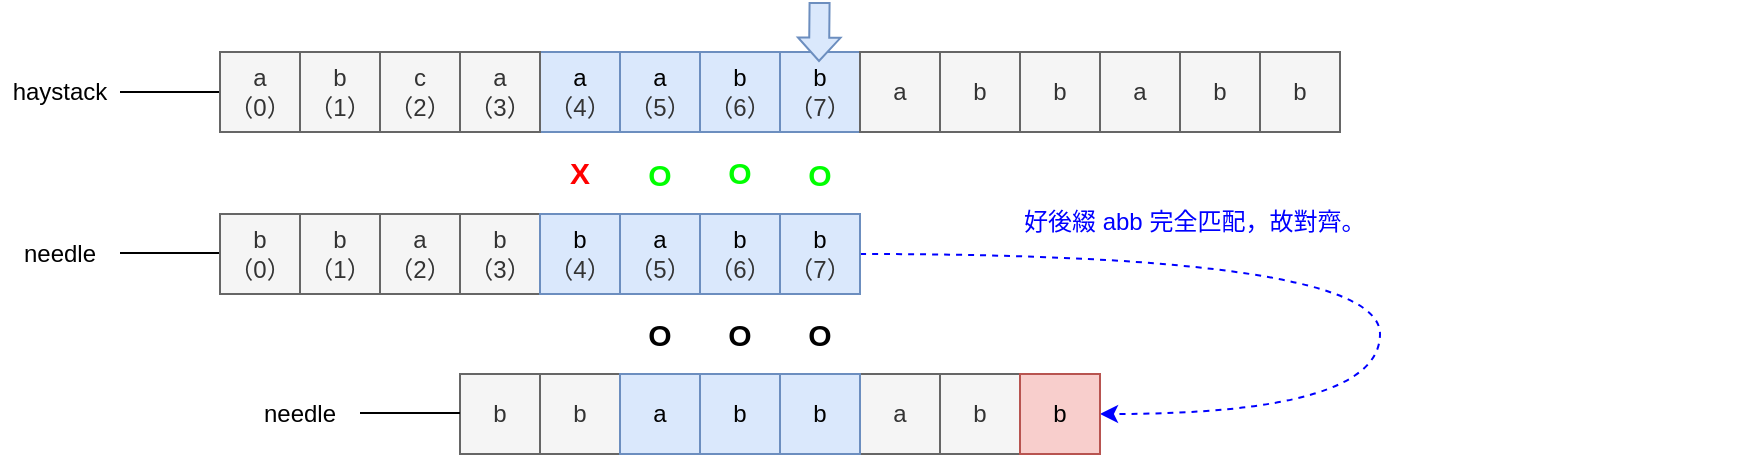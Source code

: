 <mxfile version="20.3.0" type="device" pages="4"><diagram id="TWOvDOO7eajAA5IfUKUp" name="第 1 页"><mxGraphModel dx="946" dy="587" grid="1" gridSize="10" guides="1" tooltips="1" connect="1" arrows="1" fold="1" page="1" pageScale="1" pageWidth="827" pageHeight="1169" math="0" shadow="0"><root><mxCell id="0"/><mxCell id="1" parent="0"/><mxCell id="-B1HLvVm-ArNMNT3VcKd-15" value="&lt;font&gt;&lt;b&gt;O&lt;/b&gt;&lt;/font&gt;" style="rounded=0;whiteSpace=wrap;html=1;fontSize=15;strokeColor=none;fontColor=#000000;" vertex="1" parent="1"><mxGeometry x="480" y="400" width="40" height="40" as="geometry"/></mxCell><mxCell id="-B1HLvVm-ArNMNT3VcKd-4" value="&lt;font&gt;&lt;b&gt;O&lt;/b&gt;&lt;/font&gt;" style="rounded=0;whiteSpace=wrap;html=1;fontSize=15;strokeColor=none;fontColor=#00FF00;" vertex="1" parent="1"><mxGeometry x="400" y="320" width="40" height="40" as="geometry"/></mxCell><mxCell id="xRO_IdT4o_nRNGOXfgks-4" value="&lt;font color=&quot;#ff0000&quot; style=&quot;font-size: 15px;&quot;&gt;&lt;b style=&quot;&quot;&gt;X&lt;/b&gt;&lt;/font&gt;" style="rounded=0;whiteSpace=wrap;html=1;fontSize=15;strokeColor=none;" parent="1" vertex="1"><mxGeometry x="360" y="319" width="40" height="40" as="geometry"/></mxCell><mxCell id="tzUYngjbLJ0moSlI360d-5" value="&lt;font&gt;&lt;b&gt;O&lt;/b&gt;&lt;/font&gt;" style="rounded=0;whiteSpace=wrap;html=1;fontSize=15;strokeColor=none;fontColor=#00FF00;" parent="1" vertex="1"><mxGeometry x="480" y="320" width="40" height="40" as="geometry"/></mxCell><mxCell id="7mYDuGNdOXEnwxLosluV-2" value="&lt;font&gt;&lt;b&gt;O&lt;/b&gt;&lt;/font&gt;" style="rounded=0;whiteSpace=wrap;html=1;fontSize=15;strokeColor=none;fontColor=#00FF00;" parent="1" vertex="1"><mxGeometry x="440" y="319" width="40" height="40" as="geometry"/></mxCell><mxCell id="H9iZSkoK0ZwCjskFEOO_-24" value="b&lt;br style=&quot;color: rgb(51, 51, 51);&quot;&gt;&lt;span style=&quot;color: rgb(51, 51, 51);&quot;&gt;（7）&lt;/span&gt;" style="rounded=0;whiteSpace=wrap;html=1;fillColor=#dae8fc;strokeColor=#6c8ebf;" parent="1" vertex="1"><mxGeometry x="480" y="279" width="40" height="40" as="geometry"/></mxCell><mxCell id="7mYDuGNdOXEnwxLosluV-10" value="&lt;font&gt;&lt;b&gt;O&lt;/b&gt;&lt;/font&gt;" style="rounded=0;whiteSpace=wrap;html=1;fontSize=15;strokeColor=none;fontColor=#000000;" parent="1" vertex="1"><mxGeometry x="440" y="400" width="40" height="40" as="geometry"/></mxCell><mxCell id="7mYDuGNdOXEnwxLosluV-11" value="&lt;font&gt;&lt;b&gt;O&lt;/b&gt;&lt;/font&gt;" style="rounded=0;whiteSpace=wrap;html=1;fontSize=15;strokeColor=none;fontColor=#000000;" parent="1" vertex="1"><mxGeometry x="400" y="400" width="40" height="40" as="geometry"/></mxCell><mxCell id="ruVIrff8bBPIqfEPgjw3-4" value="a&lt;br style=&quot;color: rgb(51, 51, 51);&quot;&gt;&lt;span style=&quot;color: rgb(51, 51, 51);&quot;&gt;（4）&lt;/span&gt;" style="rounded=0;whiteSpace=wrap;html=1;fillColor=#dae8fc;strokeColor=#6c8ebf;" parent="1" vertex="1"><mxGeometry x="360" y="279" width="40" height="40" as="geometry"/></mxCell><mxCell id="ruVIrff8bBPIqfEPgjw3-7" value="a&lt;br&gt;（3）" style="rounded=0;whiteSpace=wrap;html=1;fillColor=#f5f5f5;strokeColor=#666666;fontColor=#333333;" parent="1" vertex="1"><mxGeometry x="320" y="279" width="40" height="40" as="geometry"/></mxCell><mxCell id="ruVIrff8bBPIqfEPgjw3-9" style="edgeStyle=orthogonalEdgeStyle;rounded=0;orthogonalLoop=1;jettySize=auto;html=1;exitX=1;exitY=0.5;exitDx=0;exitDy=0;entryX=0;entryY=0.5;entryDx=0;entryDy=0;endArrow=none;endFill=0;" parent="1" source="ruVIrff8bBPIqfEPgjw3-10" edge="1"><mxGeometry relative="1" as="geometry"><mxPoint x="200" y="299" as="targetPoint"/></mxGeometry></mxCell><mxCell id="ruVIrff8bBPIqfEPgjw3-10" value="haystack" style="text;html=1;align=center;verticalAlign=middle;whiteSpace=wrap;rounded=0;" parent="1" vertex="1"><mxGeometry x="90" y="284" width="60" height="30" as="geometry"/></mxCell><mxCell id="H9iZSkoK0ZwCjskFEOO_-4" style="edgeStyle=orthogonalEdgeStyle;rounded=0;orthogonalLoop=1;jettySize=auto;html=1;exitX=1;exitY=0.5;exitDx=0;exitDy=0;entryX=0;entryY=0.5;entryDx=0;entryDy=0;endArrow=none;endFill=0;" parent="1" edge="1"><mxGeometry relative="1" as="geometry"><mxPoint x="200" y="379.5" as="targetPoint"/><mxPoint x="150" y="379.5" as="sourcePoint"/></mxGeometry></mxCell><mxCell id="H9iZSkoK0ZwCjskFEOO_-5" value="needle" style="text;html=1;strokeColor=none;fillColor=none;align=center;verticalAlign=middle;whiteSpace=wrap;rounded=0;" parent="1" vertex="1"><mxGeometry x="90" y="365" width="60" height="30" as="geometry"/></mxCell><mxCell id="H9iZSkoK0ZwCjskFEOO_-7" value="b" style="rounded=0;whiteSpace=wrap;html=1;fillColor=#f5f5f5;strokeColor=#666666;fontColor=#333333;" parent="1" vertex="1"><mxGeometry x="560" y="279" width="40" height="40" as="geometry"/></mxCell><mxCell id="H9iZSkoK0ZwCjskFEOO_-9" value="c&lt;br&gt;（2）" style="rounded=0;whiteSpace=wrap;html=1;fillColor=#f5f5f5;strokeColor=#666666;fontColor=#333333;" parent="1" vertex="1"><mxGeometry x="280" y="279" width="40" height="40" as="geometry"/></mxCell><mxCell id="H9iZSkoK0ZwCjskFEOO_-16" value="a&lt;br style=&quot;color: rgb(51, 51, 51);&quot;&gt;&lt;span style=&quot;color: rgb(51, 51, 51);&quot;&gt;（5）&lt;/span&gt;" style="rounded=0;whiteSpace=wrap;html=1;fillColor=#dae8fc;strokeColor=#6c8ebf;" parent="1" vertex="1"><mxGeometry x="400" y="279" width="40" height="40" as="geometry"/></mxCell><mxCell id="H9iZSkoK0ZwCjskFEOO_-17" value="b&lt;br style=&quot;color: rgb(51, 51, 51);&quot;&gt;&lt;span style=&quot;color: rgb(51, 51, 51);&quot;&gt;（6）&lt;/span&gt;" style="rounded=0;whiteSpace=wrap;html=1;fillColor=#dae8fc;strokeColor=#6c8ebf;" parent="1" vertex="1"><mxGeometry x="440" y="279" width="40" height="40" as="geometry"/></mxCell><mxCell id="H9iZSkoK0ZwCjskFEOO_-33" value="a" style="rounded=0;whiteSpace=wrap;html=1;fillColor=#f5f5f5;strokeColor=#666666;fontColor=#333333;" parent="1" vertex="1"><mxGeometry x="520" y="279" width="40" height="40" as="geometry"/></mxCell><mxCell id="gNxpxUOA5vaOE4mR4LmY-1" value="" style="endArrow=classic;html=1;rounded=0;edgeStyle=orthogonalEdgeStyle;curved=1;strokeColor=#0000FF;dashed=1;exitX=1;exitY=0.5;exitDx=0;exitDy=0;fontColor=#0000FF;entryX=1;entryY=0.5;entryDx=0;entryDy=0;" parent="1" target="-B1HLvVm-ArNMNT3VcKd-7" edge="1" source="YumOJFm5LbRON7v1PG6w-5"><mxGeometry width="50" height="50" relative="1" as="geometry"><mxPoint x="400" y="380" as="sourcePoint"/><mxPoint x="680" y="460" as="targetPoint"/><Array as="points"><mxPoint x="780" y="380"/><mxPoint x="780" y="460"/></Array></mxGeometry></mxCell><mxCell id="gNxpxUOA5vaOE4mR4LmY-2" value="&lt;font&gt;&lt;font color=&quot;#0000ff&quot;&gt;好後綴 abb 完全匹配，故對齊。&lt;/font&gt;&lt;br&gt;&lt;/font&gt;" style="text;html=1;strokeColor=none;fillColor=none;align=left;verticalAlign=middle;whiteSpace=wrap;rounded=0;fontColor=#666600;" parent="1" vertex="1"><mxGeometry x="600" y="350" width="360" height="27.5" as="geometry"/></mxCell><mxCell id="ruVIrff8bBPIqfEPgjw3-13" value="" style="shape=flexArrow;endArrow=classic;html=1;rounded=0;endWidth=10.263;endSize=3.561;fillColor=#dae8fc;strokeColor=#6c8ebf;" parent="1" edge="1"><mxGeometry width="50" height="50" relative="1" as="geometry"><mxPoint x="499.79" y="254" as="sourcePoint"/><mxPoint x="499.5" y="284" as="targetPoint"/></mxGeometry></mxCell><mxCell id="YumOJFm5LbRON7v1PG6w-1" value="a&lt;br style=&quot;color: rgb(51, 51, 51);&quot;&gt;&lt;span style=&quot;color: rgb(51, 51, 51);&quot;&gt;（5）&lt;/span&gt;" style="rounded=0;whiteSpace=wrap;html=1;fillColor=#dae8fc;strokeColor=#6c8ebf;" parent="1" vertex="1"><mxGeometry x="400" y="360" width="40" height="40" as="geometry"/></mxCell><mxCell id="YumOJFm5LbRON7v1PG6w-2" value="b&lt;br style=&quot;color: rgb(51, 51, 51);&quot;&gt;&lt;span style=&quot;color: rgb(51, 51, 51);&quot;&gt;（6）&lt;/span&gt;" style="rounded=0;whiteSpace=wrap;html=1;fillColor=#dae8fc;strokeColor=#6c8ebf;" parent="1" vertex="1"><mxGeometry x="440" y="360" width="40" height="40" as="geometry"/></mxCell><mxCell id="YumOJFm5LbRON7v1PG6w-5" value="b&lt;br style=&quot;color: rgb(51, 51, 51);&quot;&gt;&lt;span style=&quot;color: rgb(51, 51, 51);&quot;&gt;（7）&lt;/span&gt;" style="rounded=0;whiteSpace=wrap;html=1;fillColor=#dae8fc;strokeColor=#6c8ebf;" parent="1" vertex="1"><mxGeometry x="480" y="360" width="40" height="40" as="geometry"/></mxCell><mxCell id="GQ_IgdD5QHnG5AuLiRMI-6" value="b&lt;br&gt;（1）" style="rounded=0;whiteSpace=wrap;html=1;fillColor=#f5f5f5;strokeColor=#666666;fontColor=#333333;" parent="1" vertex="1"><mxGeometry x="240" y="360" width="40" height="40" as="geometry"/></mxCell><mxCell id="GQ_IgdD5QHnG5AuLiRMI-22" value="a&lt;br&gt;（2）" style="rounded=0;whiteSpace=wrap;html=1;fillColor=#f5f5f5;strokeColor=#666666;fontColor=#333333;" parent="1" vertex="1"><mxGeometry x="280" y="360" width="40" height="40" as="geometry"/></mxCell><mxCell id="GQ_IgdD5QHnG5AuLiRMI-37" value="a&lt;br&gt;（0）" style="rounded=0;whiteSpace=wrap;html=1;fillColor=#f5f5f5;strokeColor=#666666;fontColor=#333333;" parent="1" vertex="1"><mxGeometry x="200" y="279" width="40" height="40" as="geometry"/></mxCell><mxCell id="GQ_IgdD5QHnG5AuLiRMI-38" value="b&lt;br&gt;（1）" style="rounded=0;whiteSpace=wrap;html=1;fillColor=#f5f5f5;strokeColor=#666666;fontColor=#333333;" parent="1" vertex="1"><mxGeometry x="240" y="279" width="40" height="40" as="geometry"/></mxCell><mxCell id="-B1HLvVm-ArNMNT3VcKd-1" value="b&lt;br&gt;（0）" style="rounded=0;whiteSpace=wrap;html=1;fillColor=#f5f5f5;strokeColor=#666666;fontColor=#333333;" vertex="1" parent="1"><mxGeometry x="200" y="360" width="40" height="40" as="geometry"/></mxCell><mxCell id="-B1HLvVm-ArNMNT3VcKd-2" value="b&lt;br&gt;（3）" style="rounded=0;whiteSpace=wrap;html=1;fillColor=#f5f5f5;strokeColor=#666666;fontColor=#333333;" vertex="1" parent="1"><mxGeometry x="320" y="360" width="40" height="40" as="geometry"/></mxCell><mxCell id="-B1HLvVm-ArNMNT3VcKd-3" value="b&lt;br style=&quot;color: rgb(51, 51, 51);&quot;&gt;&lt;span style=&quot;color: rgb(51, 51, 51);&quot;&gt;（4）&lt;/span&gt;" style="rounded=0;whiteSpace=wrap;html=1;fillColor=#dae8fc;strokeColor=#6c8ebf;" vertex="1" parent="1"><mxGeometry x="360" y="360" width="40" height="40" as="geometry"/></mxCell><mxCell id="-B1HLvVm-ArNMNT3VcKd-5" value="a" style="rounded=0;whiteSpace=wrap;html=1;fillColor=#f5f5f5;strokeColor=#666666;fontColor=#333333;" vertex="1" parent="1"><mxGeometry x="520" y="440" width="40" height="40" as="geometry"/></mxCell><mxCell id="-B1HLvVm-ArNMNT3VcKd-6" value="b" style="rounded=0;whiteSpace=wrap;html=1;fillColor=#f5f5f5;strokeColor=#666666;fontColor=#333333;" vertex="1" parent="1"><mxGeometry x="560" y="440" width="40" height="40" as="geometry"/></mxCell><mxCell id="-B1HLvVm-ArNMNT3VcKd-7" value="b" style="rounded=0;whiteSpace=wrap;html=1;fillColor=#f8cecc;strokeColor=#b85450;" vertex="1" parent="1"><mxGeometry x="600" y="440" width="40" height="40" as="geometry"/></mxCell><mxCell id="-B1HLvVm-ArNMNT3VcKd-8" value="b" style="rounded=0;whiteSpace=wrap;html=1;fillColor=#f5f5f5;strokeColor=#666666;fontColor=#333333;" vertex="1" parent="1"><mxGeometry x="360" y="440" width="40" height="40" as="geometry"/></mxCell><mxCell id="-B1HLvVm-ArNMNT3VcKd-9" value="a" style="rounded=0;whiteSpace=wrap;html=1;fillColor=#dae8fc;strokeColor=#6c8ebf;" vertex="1" parent="1"><mxGeometry x="400" y="440" width="40" height="40" as="geometry"/></mxCell><mxCell id="-B1HLvVm-ArNMNT3VcKd-10" value="b" style="rounded=0;whiteSpace=wrap;html=1;fillColor=#f5f5f5;strokeColor=#666666;fontColor=#333333;" vertex="1" parent="1"><mxGeometry x="320" y="440" width="40" height="40" as="geometry"/></mxCell><mxCell id="-B1HLvVm-ArNMNT3VcKd-11" value="b" style="rounded=0;whiteSpace=wrap;html=1;fillColor=#dae8fc;strokeColor=#6c8ebf;" vertex="1" parent="1"><mxGeometry x="440" y="440" width="40" height="40" as="geometry"/></mxCell><mxCell id="-B1HLvVm-ArNMNT3VcKd-12" value="b" style="rounded=0;whiteSpace=wrap;html=1;fillColor=#dae8fc;strokeColor=#6c8ebf;" vertex="1" parent="1"><mxGeometry x="480" y="440" width="40" height="40" as="geometry"/></mxCell><mxCell id="-B1HLvVm-ArNMNT3VcKd-13" style="edgeStyle=orthogonalEdgeStyle;rounded=0;orthogonalLoop=1;jettySize=auto;html=1;exitX=1;exitY=0.5;exitDx=0;exitDy=0;entryX=0;entryY=0.5;entryDx=0;entryDy=0;endArrow=none;endFill=0;" edge="1" parent="1"><mxGeometry relative="1" as="geometry"><mxPoint x="320" y="459.5" as="targetPoint"/><mxPoint x="270" y="459.5" as="sourcePoint"/></mxGeometry></mxCell><mxCell id="-B1HLvVm-ArNMNT3VcKd-14" value="needle" style="text;html=1;strokeColor=none;fillColor=none;align=center;verticalAlign=middle;whiteSpace=wrap;rounded=0;" vertex="1" parent="1"><mxGeometry x="210" y="445" width="60" height="30" as="geometry"/></mxCell><mxCell id="dwkrrD2pDG6db2LOMNRm-1" value="b" style="rounded=0;whiteSpace=wrap;html=1;fillColor=#f5f5f5;strokeColor=#666666;fontColor=#333333;" vertex="1" parent="1"><mxGeometry x="600" y="279" width="40" height="40" as="geometry"/></mxCell><mxCell id="dwkrrD2pDG6db2LOMNRm-2" value="b" style="rounded=0;whiteSpace=wrap;html=1;fillColor=#f5f5f5;strokeColor=#666666;fontColor=#333333;" vertex="1" parent="1"><mxGeometry x="680" y="279" width="40" height="40" as="geometry"/></mxCell><mxCell id="dwkrrD2pDG6db2LOMNRm-3" value="a" style="rounded=0;whiteSpace=wrap;html=1;fillColor=#f5f5f5;strokeColor=#666666;fontColor=#333333;" vertex="1" parent="1"><mxGeometry x="640" y="279" width="40" height="40" as="geometry"/></mxCell><mxCell id="j_YV8z7pNbRcjwVh_saT-1" value="b" style="rounded=0;whiteSpace=wrap;html=1;fillColor=#f5f5f5;strokeColor=#666666;fontColor=#333333;" vertex="1" parent="1"><mxGeometry x="720" y="279" width="40" height="40" as="geometry"/></mxCell></root></mxGraphModel></diagram><diagram id="d-cMLAHNPGTHbEy3eJeX" name="第 2 页"><mxGraphModel dx="946" dy="587" grid="1" gridSize="10" guides="1" tooltips="1" connect="1" arrows="1" fold="1" page="1" pageScale="1" pageWidth="827" pageHeight="1169" math="0" shadow="0"><root><mxCell id="0"/><mxCell id="1" parent="0"/><mxCell id="WixPRVA3oLxCVj-tl5Tq-11" value="&lt;font&gt;&lt;b&gt;O&lt;/b&gt;&lt;/font&gt;" style="rounded=0;whiteSpace=wrap;html=1;fontSize=15;strokeColor=none;fontColor=#000000;" vertex="1" parent="1"><mxGeometry x="600" y="400" width="40" height="40" as="geometry"/></mxCell><mxCell id="EiX9Z9O2CQ59d6mNq-r7-45" value="&lt;font&gt;&lt;b&gt;O&lt;/b&gt;&lt;/font&gt;" style="rounded=0;whiteSpace=wrap;html=1;fontSize=15;strokeColor=none;fontColor=#000000;" vertex="1" parent="1"><mxGeometry x="480" y="320" width="40" height="40" as="geometry"/></mxCell><mxCell id="EiX9Z9O2CQ59d6mNq-r7-3" value="&lt;font&gt;&lt;b&gt;O&lt;/b&gt;&lt;/font&gt;" style="rounded=0;whiteSpace=wrap;html=1;fontSize=15;strokeColor=none;fontColor=#00FF00;" vertex="1" parent="1"><mxGeometry x="600" y="319" width="40" height="40" as="geometry"/></mxCell><mxCell id="EiX9Z9O2CQ59d6mNq-r7-4" value="&lt;font&gt;&lt;b&gt;O&lt;/b&gt;&lt;/font&gt;" style="rounded=0;whiteSpace=wrap;html=1;fontSize=15;strokeColor=none;fontColor=#00FF00;" vertex="1" parent="1"><mxGeometry x="560" y="320" width="40" height="40" as="geometry"/></mxCell><mxCell id="EiX9Z9O2CQ59d6mNq-r7-6" value="&lt;font&gt;&lt;b&gt;O&lt;/b&gt;&lt;/font&gt;" style="rounded=0;whiteSpace=wrap;html=1;fontSize=15;strokeColor=none;fontColor=#000000;" vertex="1" parent="1"><mxGeometry x="440" y="319" width="40" height="40" as="geometry"/></mxCell><mxCell id="EiX9Z9O2CQ59d6mNq-r7-7" value="&lt;font&gt;&lt;b&gt;O&lt;/b&gt;&lt;/font&gt;" style="rounded=0;whiteSpace=wrap;html=1;fontSize=15;strokeColor=none;fontColor=#000000;" vertex="1" parent="1"><mxGeometry x="400" y="320" width="40" height="40" as="geometry"/></mxCell><mxCell id="0DBSdMJaFFpqRvOCS1Qa-1" value="&lt;font&gt;&lt;b&gt;O&lt;/b&gt;&lt;/font&gt;" style="rounded=0;whiteSpace=wrap;html=1;fontSize=15;strokeColor=none;fontColor=#00FF00;" vertex="1" parent="1"><mxGeometry x="520" y="320" width="40" height="40" as="geometry"/></mxCell><mxCell id="WixPRVA3oLxCVj-tl5Tq-1" value="&lt;font color=&quot;#ff0000&quot; style=&quot;font-size: 15px;&quot;&gt;&lt;b style=&quot;&quot;&gt;X&lt;/b&gt;&lt;/font&gt;" style="rounded=0;whiteSpace=wrap;html=1;fontSize=15;strokeColor=none;" vertex="1" parent="1"><mxGeometry x="360" y="319" width="40" height="40" as="geometry"/></mxCell><mxCell id="S3ct7eqCiTdyn8j5T_2P-1" value="&lt;font&gt;&lt;b&gt;O&lt;/b&gt;&lt;/font&gt;" style="rounded=0;whiteSpace=wrap;html=1;fontSize=15;strokeColor=none;fontColor=#000000;" vertex="1" parent="1"><mxGeometry x="480" y="400" width="40" height="40" as="geometry"/></mxCell><mxCell id="S3ct7eqCiTdyn8j5T_2P-2" value="&lt;font&gt;&lt;b&gt;O&lt;/b&gt;&lt;/font&gt;" style="rounded=0;whiteSpace=wrap;html=1;fontSize=15;strokeColor=none;fontColor=#000000;" vertex="1" parent="1"><mxGeometry x="440" y="400" width="40" height="40" as="geometry"/></mxCell><mxCell id="WixPRVA3oLxCVj-tl5Tq-9" value="&lt;font&gt;&lt;b&gt;O&lt;/b&gt;&lt;/font&gt;" style="rounded=0;whiteSpace=wrap;html=1;fontSize=15;strokeColor=none;fontColor=#000000;" vertex="1" parent="1"><mxGeometry x="520" y="400" width="40" height="40" as="geometry"/></mxCell><mxCell id="WixPRVA3oLxCVj-tl5Tq-10" value="&lt;font&gt;&lt;b&gt;O&lt;/b&gt;&lt;/font&gt;" style="rounded=0;whiteSpace=wrap;html=1;fontSize=15;strokeColor=none;fontColor=#000000;" vertex="1" parent="1"><mxGeometry x="560" y="400" width="40" height="40" as="geometry"/></mxCell><mxCell id="EiX9Z9O2CQ59d6mNq-r7-5" value="b&lt;br style=&quot;color: rgb(51, 51, 51);&quot;&gt;&lt;span style=&quot;color: rgb(51, 51, 51);&quot;&gt;（4）&lt;/span&gt;" style="rounded=0;whiteSpace=wrap;html=1;fillColor=#f8cecc;strokeColor=#b85450;" vertex="1" parent="1"><mxGeometry x="480" y="279" width="40" height="40" as="geometry"/></mxCell><mxCell id="EiX9Z9O2CQ59d6mNq-r7-8" value="b&lt;br style=&quot;color: rgb(51, 51, 51);&quot;&gt;&lt;span style=&quot;color: rgb(51, 51, 51);&quot;&gt;（7）&lt;/span&gt;" style="rounded=0;whiteSpace=wrap;html=1;fillColor=#f8cecc;strokeColor=#b85450;" vertex="1" parent="1"><mxGeometry x="600" y="279" width="40" height="40" as="geometry"/></mxCell><mxCell id="EiX9Z9O2CQ59d6mNq-r7-9" value="a&lt;br style=&quot;color: rgb(51, 51, 51);&quot;&gt;&lt;span style=&quot;color: rgb(51, 51, 51);&quot;&gt;（1）&lt;/span&gt;" style="rounded=0;whiteSpace=wrap;html=1;fillColor=#f8cecc;strokeColor=#b85450;" vertex="1" parent="1"><mxGeometry x="360" y="279" width="40" height="40" as="geometry"/></mxCell><mxCell id="EiX9Z9O2CQ59d6mNq-r7-10" value="a&lt;br&gt;（0）" style="rounded=0;whiteSpace=wrap;html=1;fillColor=#f5f5f5;strokeColor=#666666;fontColor=#333333;" vertex="1" parent="1"><mxGeometry x="320" y="279" width="40" height="40" as="geometry"/></mxCell><mxCell id="EiX9Z9O2CQ59d6mNq-r7-11" style="edgeStyle=orthogonalEdgeStyle;rounded=0;orthogonalLoop=1;jettySize=auto;html=1;exitX=1;exitY=0.5;exitDx=0;exitDy=0;entryX=0;entryY=0.5;entryDx=0;entryDy=0;endArrow=none;endFill=0;" edge="1" parent="1" source="EiX9Z9O2CQ59d6mNq-r7-12"><mxGeometry relative="1" as="geometry"><mxPoint x="200" y="299" as="targetPoint"/></mxGeometry></mxCell><mxCell id="EiX9Z9O2CQ59d6mNq-r7-12" value="haystack" style="text;html=1;align=center;verticalAlign=middle;whiteSpace=wrap;rounded=0;" vertex="1" parent="1"><mxGeometry x="90" y="284" width="60" height="30" as="geometry"/></mxCell><mxCell id="EiX9Z9O2CQ59d6mNq-r7-13" style="edgeStyle=orthogonalEdgeStyle;rounded=0;orthogonalLoop=1;jettySize=auto;html=1;exitX=1;exitY=0.5;exitDx=0;exitDy=0;entryX=0;entryY=0.5;entryDx=0;entryDy=0;endArrow=none;endFill=0;" edge="1" parent="1"><mxGeometry relative="1" as="geometry"><mxPoint x="320" y="379.5" as="targetPoint"/><mxPoint x="270" y="379.5" as="sourcePoint"/></mxGeometry></mxCell><mxCell id="EiX9Z9O2CQ59d6mNq-r7-14" value="needle" style="text;html=1;strokeColor=none;fillColor=none;align=center;verticalAlign=middle;whiteSpace=wrap;rounded=0;" vertex="1" parent="1"><mxGeometry x="210" y="365" width="60" height="30" as="geometry"/></mxCell><mxCell id="EiX9Z9O2CQ59d6mNq-r7-15" value="b&lt;br style=&quot;color: rgb(51, 51, 51);&quot;&gt;&lt;span style=&quot;color: rgb(51, 51, 51);&quot;&gt;（6）&lt;/span&gt;" style="rounded=0;whiteSpace=wrap;html=1;fillColor=#f8cecc;strokeColor=#b85450;" vertex="1" parent="1"><mxGeometry x="560" y="279" width="40" height="40" as="geometry"/></mxCell><mxCell id="EiX9Z9O2CQ59d6mNq-r7-16" value="c" style="rounded=0;whiteSpace=wrap;html=1;fillColor=#f5f5f5;strokeColor=#666666;fontColor=#333333;" vertex="1" parent="1"><mxGeometry x="280" y="279" width="40" height="40" as="geometry"/></mxCell><mxCell id="EiX9Z9O2CQ59d6mNq-r7-17" value="a&lt;br style=&quot;color: rgb(51, 51, 51);&quot;&gt;&lt;span style=&quot;color: rgb(51, 51, 51);&quot;&gt;（2）&lt;/span&gt;" style="rounded=0;whiteSpace=wrap;html=1;fillColor=#f8cecc;strokeColor=#b85450;" vertex="1" parent="1"><mxGeometry x="400" y="279" width="40" height="40" as="geometry"/></mxCell><mxCell id="EiX9Z9O2CQ59d6mNq-r7-18" value="b&lt;br style=&quot;color: rgb(51, 51, 51);&quot;&gt;&lt;span style=&quot;color: rgb(51, 51, 51);&quot;&gt;（3）&lt;/span&gt;" style="rounded=0;whiteSpace=wrap;html=1;fillColor=#f8cecc;strokeColor=#b85450;" vertex="1" parent="1"><mxGeometry x="440" y="279" width="40" height="40" as="geometry"/></mxCell><mxCell id="EiX9Z9O2CQ59d6mNq-r7-19" value="" style="shape=flexArrow;endArrow=classic;html=1;rounded=0;endWidth=10.263;endSize=3.561;fillColor=#f8cecc;strokeColor=#b85450;" edge="1" parent="1"><mxGeometry width="50" height="50" relative="1" as="geometry"><mxPoint x="619.79" y="254" as="sourcePoint"/><mxPoint x="619.5" y="284" as="targetPoint"/></mxGeometry></mxCell><mxCell id="EiX9Z9O2CQ59d6mNq-r7-20" value="a&lt;br style=&quot;color: rgb(51, 51, 51);&quot;&gt;&lt;span style=&quot;color: rgb(51, 51, 51);&quot;&gt;（5）&lt;/span&gt;" style="rounded=0;whiteSpace=wrap;html=1;fillColor=#f8cecc;strokeColor=#b85450;" vertex="1" parent="1"><mxGeometry x="520" y="279" width="40" height="40" as="geometry"/></mxCell><mxCell id="EiX9Z9O2CQ59d6mNq-r7-21" value="" style="endArrow=classic;html=1;rounded=0;edgeStyle=orthogonalEdgeStyle;curved=1;strokeColor=#FF0000;dashed=1;exitX=1;exitY=0.5;exitDx=0;exitDy=0;fontColor=#0000FF;entryX=1;entryY=0.5;entryDx=0;entryDy=0;" edge="1" parent="1" source="EiX9Z9O2CQ59d6mNq-r7-26" target="WCxwxnSntP1ySyyo74j0-2"><mxGeometry width="50" height="50" relative="1" as="geometry"><mxPoint x="400" y="380" as="sourcePoint"/><mxPoint x="880" y="460" as="targetPoint"/><Array as="points"><mxPoint x="820" y="380"/><mxPoint x="820" y="460"/></Array></mxGeometry></mxCell><mxCell id="EiX9Z9O2CQ59d6mNq-r7-22" value="&lt;font&gt;&lt;font&gt;好後綴 bbabb 部分匹配，必須為前綴與後綴。&lt;/font&gt;&lt;br&gt;&lt;/font&gt;" style="text;html=1;strokeColor=none;fillColor=none;align=left;verticalAlign=middle;whiteSpace=wrap;rounded=0;fontColor=#FF0000;" vertex="1" parent="1"><mxGeometry x="760" y="350" width="250" height="27.5" as="geometry"/></mxCell><mxCell id="EiX9Z9O2CQ59d6mNq-r7-23" value="" style="shape=flexArrow;endArrow=classic;html=1;rounded=0;endWidth=10.263;endSize=3.561;fillColor=#dae8fc;strokeColor=#6c8ebf;" edge="1" parent="1"><mxGeometry width="50" height="50" relative="1" as="geometry"><mxPoint x="499.79" y="254" as="sourcePoint"/><mxPoint x="499.5" y="284" as="targetPoint"/></mxGeometry></mxCell><mxCell id="EiX9Z9O2CQ59d6mNq-r7-24" value="a&lt;br style=&quot;color: rgb(51, 51, 51);&quot;&gt;&lt;span style=&quot;color: rgb(51, 51, 51);&quot;&gt;（5）&lt;/span&gt;" style="rounded=0;whiteSpace=wrap;html=1;fillColor=#f8cecc;strokeColor=#b85450;" vertex="1" parent="1"><mxGeometry x="520" y="360" width="40" height="40" as="geometry"/></mxCell><mxCell id="EiX9Z9O2CQ59d6mNq-r7-25" value="b&lt;br style=&quot;color: rgb(51, 51, 51);&quot;&gt;&lt;span style=&quot;color: rgb(51, 51, 51);&quot;&gt;（6）&lt;/span&gt;" style="rounded=0;whiteSpace=wrap;html=1;fillColor=#f8cecc;strokeColor=#b85450;" vertex="1" parent="1"><mxGeometry x="560" y="360" width="40" height="40" as="geometry"/></mxCell><mxCell id="EiX9Z9O2CQ59d6mNq-r7-26" value="b&lt;br style=&quot;color: rgb(51, 51, 51);&quot;&gt;&lt;span style=&quot;color: rgb(51, 51, 51);&quot;&gt;（7）&lt;/span&gt;" style="rounded=0;whiteSpace=wrap;html=1;fillColor=#f8cecc;strokeColor=#b85450;" vertex="1" parent="1"><mxGeometry x="600" y="360" width="40" height="40" as="geometry"/></mxCell><mxCell id="EiX9Z9O2CQ59d6mNq-r7-27" value="b&lt;br&gt;（1）" style="rounded=0;whiteSpace=wrap;html=1;fillColor=#f8cecc;strokeColor=#b85450;" vertex="1" parent="1"><mxGeometry x="360" y="360" width="40" height="40" as="geometry"/></mxCell><mxCell id="EiX9Z9O2CQ59d6mNq-r7-28" value="a&lt;br&gt;（2）" style="rounded=0;whiteSpace=wrap;html=1;fillColor=#f8cecc;strokeColor=#b85450;" vertex="1" parent="1"><mxGeometry x="400" y="360" width="40" height="40" as="geometry"/></mxCell><mxCell id="EiX9Z9O2CQ59d6mNq-r7-29" value="a" style="rounded=0;whiteSpace=wrap;html=1;fillColor=#f5f5f5;strokeColor=#666666;fontColor=#333333;" vertex="1" parent="1"><mxGeometry x="200" y="279" width="40" height="40" as="geometry"/></mxCell><mxCell id="EiX9Z9O2CQ59d6mNq-r7-30" value="b" style="rounded=0;whiteSpace=wrap;html=1;fillColor=#f5f5f5;strokeColor=#666666;fontColor=#333333;" vertex="1" parent="1"><mxGeometry x="240" y="279" width="40" height="40" as="geometry"/></mxCell><mxCell id="EiX9Z9O2CQ59d6mNq-r7-31" value="a" style="rounded=0;whiteSpace=wrap;html=1;fillColor=#f5f5f5;strokeColor=#666666;fontColor=#333333;" vertex="1" parent="1"><mxGeometry x="640" y="279" width="40" height="40" as="geometry"/></mxCell><mxCell id="EiX9Z9O2CQ59d6mNq-r7-32" value="b&lt;br&gt;（0）" style="rounded=0;whiteSpace=wrap;html=1;fillColor=#f5f5f5;strokeColor=#666666;fontColor=#333333;" vertex="1" parent="1"><mxGeometry x="320" y="360" width="40" height="40" as="geometry"/></mxCell><mxCell id="EiX9Z9O2CQ59d6mNq-r7-33" value="b&lt;br&gt;（3）" style="rounded=0;whiteSpace=wrap;html=1;fillColor=#f8cecc;strokeColor=#b85450;" vertex="1" parent="1"><mxGeometry x="440" y="360" width="40" height="40" as="geometry"/></mxCell><mxCell id="EiX9Z9O2CQ59d6mNq-r7-34" value="b&lt;br style=&quot;color: rgb(51, 51, 51);&quot;&gt;&lt;span style=&quot;color: rgb(51, 51, 51);&quot;&gt;（4）&lt;/span&gt;" style="rounded=0;whiteSpace=wrap;html=1;fillColor=#f8cecc;strokeColor=#b85450;" vertex="1" parent="1"><mxGeometry x="480" y="360" width="40" height="40" as="geometry"/></mxCell><mxCell id="EiX9Z9O2CQ59d6mNq-r7-35" value="a" style="rounded=0;whiteSpace=wrap;html=1;fillColor=#f5f5f5;strokeColor=#666666;fontColor=#333333;" vertex="1" parent="1"><mxGeometry x="640" y="440" width="40" height="40" as="geometry"/></mxCell><mxCell id="EiX9Z9O2CQ59d6mNq-r7-38" value="b" style="rounded=0;whiteSpace=wrap;html=1;fillColor=#f8cecc;strokeColor=#b85450;" vertex="1" parent="1"><mxGeometry x="480" y="440" width="40" height="40" as="geometry"/></mxCell><mxCell id="EiX9Z9O2CQ59d6mNq-r7-39" value="a" style="rounded=0;whiteSpace=wrap;html=1;fillColor=#f8cecc;strokeColor=#b85450;" vertex="1" parent="1"><mxGeometry x="520" y="440" width="40" height="40" as="geometry"/></mxCell><mxCell id="EiX9Z9O2CQ59d6mNq-r7-40" value="b" style="rounded=0;whiteSpace=wrap;html=1;fillColor=#f8cecc;strokeColor=#b85450;" vertex="1" parent="1"><mxGeometry x="440" y="440" width="40" height="40" as="geometry"/></mxCell><mxCell id="EiX9Z9O2CQ59d6mNq-r7-41" value="b" style="rounded=0;whiteSpace=wrap;html=1;fillColor=#f8cecc;strokeColor=#b85450;" vertex="1" parent="1"><mxGeometry x="560" y="440" width="40" height="40" as="geometry"/></mxCell><mxCell id="EiX9Z9O2CQ59d6mNq-r7-42" value="b" style="rounded=0;whiteSpace=wrap;html=1;fillColor=#f8cecc;strokeColor=#b85450;" vertex="1" parent="1"><mxGeometry x="600" y="440" width="40" height="40" as="geometry"/></mxCell><mxCell id="EiX9Z9O2CQ59d6mNq-r7-43" style="edgeStyle=orthogonalEdgeStyle;rounded=0;orthogonalLoop=1;jettySize=auto;html=1;exitX=1;exitY=0.5;exitDx=0;exitDy=0;entryX=0;entryY=0.5;entryDx=0;entryDy=0;endArrow=none;endFill=0;" edge="1" parent="1"><mxGeometry relative="1" as="geometry"><mxPoint x="440" y="459.5" as="targetPoint"/><mxPoint x="390" y="459.5" as="sourcePoint"/></mxGeometry></mxCell><mxCell id="EiX9Z9O2CQ59d6mNq-r7-44" value="needle" style="text;html=1;strokeColor=none;fillColor=none;align=center;verticalAlign=middle;whiteSpace=wrap;rounded=0;" vertex="1" parent="1"><mxGeometry x="330" y="445" width="60" height="30" as="geometry"/></mxCell><mxCell id="EiX9Z9O2CQ59d6mNq-r7-47" value="b" style="rounded=0;whiteSpace=wrap;html=1;fillColor=#fff2cc;strokeColor=#d6b656;" vertex="1" parent="1"><mxGeometry x="720" y="279" width="40" height="40" as="geometry"/></mxCell><mxCell id="S3ct7eqCiTdyn8j5T_2P-3" value="" style="shape=flexArrow;endArrow=classic;html=1;rounded=0;endWidth=10.263;endSize=3.561;fillColor=#fff2cc;strokeColor=#d6b656;" edge="1" parent="1"><mxGeometry width="50" height="50" relative="1" as="geometry"><mxPoint x="739.79" y="254" as="sourcePoint"/><mxPoint x="739.5" y="284" as="targetPoint"/></mxGeometry></mxCell><mxCell id="WCxwxnSntP1ySyyo74j0-2" value="b" style="rounded=0;whiteSpace=wrap;html=1;fillColor=#fff2cc;strokeColor=#d6b656;" vertex="1" parent="1"><mxGeometry x="720" y="440" width="40" height="40" as="geometry"/></mxCell><mxCell id="8lfEhBFNZBqb_9WZyTMq-1" value="b" style="rounded=0;whiteSpace=wrap;html=1;fillColor=#f5f5f5;strokeColor=#666666;fontColor=#333333;" vertex="1" parent="1"><mxGeometry x="680" y="279" width="40" height="40" as="geometry"/></mxCell><mxCell id="8lfEhBFNZBqb_9WZyTMq-2" value="b" style="rounded=0;whiteSpace=wrap;html=1;fillColor=#f5f5f5;strokeColor=#666666;fontColor=#333333;" vertex="1" parent="1"><mxGeometry x="680" y="440" width="40" height="40" as="geometry"/></mxCell></root></mxGraphModel></diagram><diagram id="_wFh6cPe_vQ_-93Gh-nB" name="第 3 页"><mxGraphModel dx="946" dy="587" grid="1" gridSize="10" guides="1" tooltips="1" connect="1" arrows="1" fold="1" page="1" pageScale="1" pageWidth="827" pageHeight="1169" math="0" shadow="0"><root><mxCell id="0"/><mxCell id="1" parent="0"/><mxCell id="hUlECNg9ZckxSJ6P9Ocl-34" value="" style="rounded=0;whiteSpace=wrap;html=1;dashed=1;strokeColor=#0000FF;fontColor=#000000;" vertex="1" parent="1"><mxGeometry x="40" y="120" width="560" height="320" as="geometry"/></mxCell><mxCell id="10WgMkjByKCHTVxtShOi-1" value="&lt;font&gt;&lt;b&gt;O&lt;/b&gt;&lt;/font&gt;" style="rounded=0;whiteSpace=wrap;html=1;fontSize=15;strokeColor=none;fontColor=#00FF00;" vertex="1" parent="1"><mxGeometry x="320" y="240" width="40" height="40" as="geometry"/></mxCell><mxCell id="10WgMkjByKCHTVxtShOi-2" value="&lt;font&gt;&lt;b&gt;O&lt;/b&gt;&lt;/font&gt;" style="rounded=0;whiteSpace=wrap;html=1;fontSize=15;strokeColor=none;fontColor=#00FF00;" vertex="1" parent="1"><mxGeometry x="280" y="240" width="40" height="40" as="geometry"/></mxCell><mxCell id="V6SaFXg32IAwsHhvnAYH-1" value="&lt;font color=&quot;#ff0000&quot; style=&quot;font-size: 15px;&quot;&gt;&lt;b style=&quot;&quot;&gt;X&lt;/b&gt;&lt;/font&gt;" style="rounded=0;whiteSpace=wrap;html=1;fontSize=15;strokeColor=none;" vertex="1" parent="1"><mxGeometry x="240" y="240" width="40" height="40" as="geometry"/></mxCell><mxCell id="COXCy89L5i19dh-BtJjh-11" style="edgeStyle=orthogonalEdgeStyle;rounded=0;orthogonalLoop=1;jettySize=auto;html=1;exitX=1;exitY=0.5;exitDx=0;exitDy=0;entryX=0;entryY=0.5;entryDx=0;entryDy=0;endArrow=none;endFill=0;" edge="1" parent="1" source="COXCy89L5i19dh-BtJjh-12"><mxGeometry relative="1" as="geometry"><mxPoint x="200" y="220" as="targetPoint"/></mxGeometry></mxCell><mxCell id="COXCy89L5i19dh-BtJjh-12" value="haystack" style="text;html=1;align=center;verticalAlign=middle;whiteSpace=wrap;rounded=0;" vertex="1" parent="1"><mxGeometry x="90" y="205" width="60" height="30" as="geometry"/></mxCell><mxCell id="COXCy89L5i19dh-BtJjh-13" style="edgeStyle=orthogonalEdgeStyle;rounded=0;orthogonalLoop=1;jettySize=auto;html=1;exitX=1;exitY=0.5;exitDx=0;exitDy=0;entryX=0;entryY=0.5;entryDx=0;entryDy=0;endArrow=none;endFill=0;" edge="1" parent="1"><mxGeometry relative="1" as="geometry"><mxPoint x="160" y="300.5" as="targetPoint"/><mxPoint x="110" y="300.5" as="sourcePoint"/></mxGeometry></mxCell><mxCell id="COXCy89L5i19dh-BtJjh-14" value="needle" style="text;html=1;strokeColor=none;fillColor=none;align=center;verticalAlign=middle;whiteSpace=wrap;rounded=0;" vertex="1" parent="1"><mxGeometry x="50" y="286" width="60" height="30" as="geometry"/></mxCell><mxCell id="COXCy89L5i19dh-BtJjh-15" value="d&lt;br&gt;（1）" style="rounded=0;whiteSpace=wrap;html=1;fillColor=#dae8fc;strokeColor=#6c8ebf;" vertex="1" parent="1"><mxGeometry x="240" y="200" width="40" height="40" as="geometry"/></mxCell><mxCell id="COXCy89L5i19dh-BtJjh-19" value="a&lt;br style=&quot;color: rgb(0, 0, 0);&quot;&gt;&lt;span style=&quot;color: rgb(0, 0, 0);&quot;&gt;（0）&lt;/span&gt;" style="rounded=0;whiteSpace=wrap;html=1;fillColor=#f5f5f5;strokeColor=#666666;fontColor=#333333;" vertex="1" parent="1"><mxGeometry x="200" y="200" width="40" height="40" as="geometry"/></mxCell><mxCell id="COXCy89L5i19dh-BtJjh-26" value="a&lt;br&gt;（1）" style="rounded=0;whiteSpace=wrap;html=1;fillColor=#dae8fc;strokeColor=#6c8ebf;" vertex="1" parent="1"><mxGeometry x="240" y="281" width="40" height="40" as="geometry"/></mxCell><mxCell id="COXCy89L5i19dh-BtJjh-27" value="c&lt;br&gt;（2）" style="rounded=0;whiteSpace=wrap;html=1;fillColor=#dae8fc;strokeColor=#6c8ebf;" vertex="1" parent="1"><mxGeometry x="280" y="281" width="40" height="40" as="geometry"/></mxCell><mxCell id="COXCy89L5i19dh-BtJjh-30" value="b&lt;br&gt;（0）" style="rounded=0;whiteSpace=wrap;html=1;fillColor=#f5f5f5;strokeColor=#666666;fontColor=#333333;" vertex="1" parent="1"><mxGeometry x="200" y="281" width="40" height="40" as="geometry"/></mxCell><mxCell id="COXCy89L5i19dh-BtJjh-31" value="b&lt;br&gt;（3）" style="rounded=0;whiteSpace=wrap;html=1;fillColor=#dae8fc;strokeColor=#6c8ebf;" vertex="1" parent="1"><mxGeometry x="320" y="281" width="40" height="40" as="geometry"/></mxCell><mxCell id="COXCy89L5i19dh-BtJjh-43" value="c&lt;br&gt;（2）" style="rounded=0;whiteSpace=wrap;html=1;fillColor=#dae8fc;strokeColor=#6c8ebf;" vertex="1" parent="1"><mxGeometry x="280" y="200" width="40" height="40" as="geometry"/></mxCell><mxCell id="COXCy89L5i19dh-BtJjh-45" value="b&lt;br&gt;（3）" style="rounded=0;whiteSpace=wrap;html=1;fillColor=#dae8fc;strokeColor=#6c8ebf;" vertex="1" parent="1"><mxGeometry x="320" y="200" width="40" height="40" as="geometry"/></mxCell><mxCell id="COXCy89L5i19dh-BtJjh-22" value="" style="shape=flexArrow;endArrow=classic;html=1;rounded=0;endWidth=10.263;endSize=3.561;fillColor=#dae8fc;strokeColor=#6c8ebf;" edge="1" parent="1"><mxGeometry width="50" height="50" relative="1" as="geometry"><mxPoint x="339.79" y="175" as="sourcePoint"/><mxPoint x="339.5" y="205" as="targetPoint"/></mxGeometry></mxCell><mxCell id="V6SaFXg32IAwsHhvnAYH-2" style="edgeStyle=orthogonalEdgeStyle;rounded=0;orthogonalLoop=1;jettySize=auto;html=1;exitX=1;exitY=0.5;exitDx=0;exitDy=0;entryX=0;entryY=0.5;entryDx=0;entryDy=0;endArrow=none;endFill=0;" edge="1" parent="1"><mxGeometry relative="1" as="geometry"><mxPoint x="240" y="379.5" as="targetPoint"/><mxPoint x="190" y="379.5" as="sourcePoint"/></mxGeometry></mxCell><mxCell id="V6SaFXg32IAwsHhvnAYH-3" value="needle" style="text;html=1;strokeColor=none;fillColor=none;align=center;verticalAlign=middle;whiteSpace=wrap;rounded=0;" vertex="1" parent="1"><mxGeometry x="130" y="365" width="60" height="30" as="geometry"/></mxCell><mxCell id="V6SaFXg32IAwsHhvnAYH-4" value="a&lt;br&gt;（1）" style="rounded=0;whiteSpace=wrap;html=1;fillColor=#f5f5f5;strokeColor=#666666;fontColor=#333333;" vertex="1" parent="1"><mxGeometry x="320" y="360" width="40" height="40" as="geometry"/></mxCell><mxCell id="V6SaFXg32IAwsHhvnAYH-5" value="c&lt;br&gt;（2）" style="rounded=0;whiteSpace=wrap;html=1;fillColor=#f5f5f5;strokeColor=#666666;fontColor=#333333;" vertex="1" parent="1"><mxGeometry x="360" y="360" width="40" height="40" as="geometry"/></mxCell><mxCell id="V6SaFXg32IAwsHhvnAYH-6" value="b&lt;br&gt;（0）" style="rounded=0;whiteSpace=wrap;html=1;fillColor=#f5f5f5;strokeColor=#666666;fontColor=#333333;" vertex="1" parent="1"><mxGeometry x="280" y="360" width="40" height="40" as="geometry"/></mxCell><mxCell id="V6SaFXg32IAwsHhvnAYH-7" value="b&lt;br&gt;（3）" style="rounded=0;whiteSpace=wrap;html=1;fillColor=#f5f5f5;strokeColor=#666666;fontColor=#333333;" vertex="1" parent="1"><mxGeometry x="400" y="360" width="40" height="40" as="geometry"/></mxCell><mxCell id="hUlECNg9ZckxSJ6P9Ocl-2" value="-&lt;br&gt;（-1）" style="rounded=0;whiteSpace=wrap;html=1;dashed=1;strokeColor=#FF0000;fontColor=#FF0000;" vertex="1" parent="1"><mxGeometry x="160" y="281" width="40" height="40" as="geometry"/></mxCell><mxCell id="hUlECNg9ZckxSJ6P9Ocl-1" value="-&lt;br&gt;（-1）" style="rounded=0;whiteSpace=wrap;html=1;dashed=1;strokeColor=#FF0000;fontColor=#FF0000;" vertex="1" parent="1"><mxGeometry x="240" y="360" width="40" height="40" as="geometry"/></mxCell><mxCell id="hUlECNg9ZckxSJ6P9Ocl-3" value="c" style="rounded=0;whiteSpace=wrap;html=1;fillColor=#f5f5f5;strokeColor=#666666;fontColor=#333333;" vertex="1" parent="1"><mxGeometry x="360" y="200" width="40" height="40" as="geometry"/></mxCell><mxCell id="hUlECNg9ZckxSJ6P9Ocl-4" value="b" style="rounded=0;whiteSpace=wrap;html=1;fillColor=#f5f5f5;strokeColor=#666666;fontColor=#333333;" vertex="1" parent="1"><mxGeometry x="400" y="200" width="40" height="40" as="geometry"/></mxCell><mxCell id="hUlECNg9ZckxSJ6P9Ocl-32" value="b" style="rounded=0;whiteSpace=wrap;html=1;fillColor=#f5f5f5;strokeColor=#666666;fontColor=#333333;" vertex="1" parent="1"><mxGeometry x="440" y="200" width="40" height="40" as="geometry"/></mxCell><mxCell id="hUlECNg9ZckxSJ6P9Ocl-37" value="&lt;font size=&quot;1&quot; color=&quot;#0000ff&quot;&gt;&lt;b style=&quot;font-size: 16px;&quot;&gt;壞字符&lt;/b&gt;&lt;/font&gt;" style="text;html=1;strokeColor=#6c8ebf;fillColor=none;align=center;verticalAlign=middle;whiteSpace=wrap;rounded=0;" vertex="1" parent="1"><mxGeometry x="50" y="130" width="60" height="30" as="geometry"/></mxCell><mxCell id="zr_q0lfh2c6W14PPuMh7-1" value="" style="endArrow=classic;html=1;rounded=0;edgeStyle=orthogonalEdgeStyle;curved=1;strokeColor=#0000FF;dashed=1;exitX=1;exitY=0.5;exitDx=0;exitDy=0;fontColor=#0000FF;entryX=1;entryY=0.5;entryDx=0;entryDy=0;" edge="1" parent="1" target="V6SaFXg32IAwsHhvnAYH-7"><mxGeometry width="50" height="50" relative="1" as="geometry"><mxPoint x="360" y="300" as="sourcePoint"/><mxPoint x="480" y="380" as="targetPoint"/><Array as="points"><mxPoint x="500" y="300"/><mxPoint x="500" y="380"/></Array></mxGeometry></mxCell><mxCell id="TjsWXb72GszJ-T7GUlqq-1" value="&lt;font&gt;&lt;font color=&quot;#0000ff&quot;&gt;壞字符 d，1 - (-1)，移動 2 位。&lt;/font&gt;&lt;br&gt;&lt;/font&gt;" style="text;html=1;strokeColor=none;fillColor=none;align=left;verticalAlign=middle;whiteSpace=wrap;rounded=0;fontColor=#666600;" vertex="1" parent="1"><mxGeometry x="414" y="270" width="196" height="27.5" as="geometry"/></mxCell></root></mxGraphModel></diagram><diagram id="jqc9THyCySk6fYisXZF8" name="第 4 页"><mxGraphModel dx="946" dy="587" grid="1" gridSize="10" guides="1" tooltips="1" connect="1" arrows="1" fold="1" page="1" pageScale="1" pageWidth="827" pageHeight="1169" math="0" shadow="0"><root><mxCell id="0"/><mxCell id="1" parent="0"/><mxCell id="yTqNe6pseDbtAK__MjyS-1" value="" style="rounded=0;whiteSpace=wrap;html=1;dashed=1;strokeColor=#FF0000;fontColor=#000000;" vertex="1" parent="1"><mxGeometry x="40" y="120" width="560" height="320" as="geometry"/></mxCell><mxCell id="yTqNe6pseDbtAK__MjyS-2" value="&lt;font&gt;&lt;b&gt;O&lt;/b&gt;&lt;/font&gt;" style="rounded=0;whiteSpace=wrap;html=1;fontSize=15;strokeColor=none;fontColor=#000000;" vertex="1" parent="1"><mxGeometry x="280" y="321" width="40" height="40" as="geometry"/></mxCell><mxCell id="yTqNe6pseDbtAK__MjyS-3" value="&lt;font&gt;&lt;b&gt;O&lt;/b&gt;&lt;/font&gt;" style="rounded=0;whiteSpace=wrap;html=1;fontSize=15;strokeColor=none;fontColor=#00FF00;" vertex="1" parent="1"><mxGeometry x="280" y="240" width="40" height="40" as="geometry"/></mxCell><mxCell id="yTqNe6pseDbtAK__MjyS-4" value="&lt;font&gt;&lt;b&gt;O&lt;/b&gt;&lt;/font&gt;" style="rounded=0;whiteSpace=wrap;html=1;fontSize=15;strokeColor=none;fontColor=#00FF00;" vertex="1" parent="1"><mxGeometry x="240" y="240" width="40" height="40" as="geometry"/></mxCell><mxCell id="yTqNe6pseDbtAK__MjyS-5" value="&lt;font color=&quot;#ff0000&quot; style=&quot;font-size: 15px;&quot;&gt;&lt;b style=&quot;&quot;&gt;X&lt;/b&gt;&lt;/font&gt;" style="rounded=0;whiteSpace=wrap;html=1;fontSize=15;strokeColor=none;" vertex="1" parent="1"><mxGeometry x="200" y="240" width="40" height="40" as="geometry"/></mxCell><mxCell id="yTqNe6pseDbtAK__MjyS-6" style="edgeStyle=orthogonalEdgeStyle;rounded=0;orthogonalLoop=1;jettySize=auto;html=1;exitX=1;exitY=0.5;exitDx=0;exitDy=0;entryX=0;entryY=0.5;entryDx=0;entryDy=0;endArrow=none;endFill=0;" edge="1" parent="1" source="yTqNe6pseDbtAK__MjyS-7"><mxGeometry relative="1" as="geometry"><mxPoint x="160" y="220" as="targetPoint"/></mxGeometry></mxCell><mxCell id="yTqNe6pseDbtAK__MjyS-7" value="haystack" style="text;html=1;align=center;verticalAlign=middle;whiteSpace=wrap;rounded=0;" vertex="1" parent="1"><mxGeometry x="50" y="205" width="60" height="30" as="geometry"/></mxCell><mxCell id="yTqNe6pseDbtAK__MjyS-8" style="edgeStyle=orthogonalEdgeStyle;rounded=0;orthogonalLoop=1;jettySize=auto;html=1;exitX=1;exitY=0.5;exitDx=0;exitDy=0;entryX=0;entryY=0.5;entryDx=0;entryDy=0;endArrow=none;endFill=0;" edge="1" parent="1"><mxGeometry relative="1" as="geometry"><mxPoint x="160" y="299.5" as="targetPoint"/><mxPoint x="110" y="299.5" as="sourcePoint"/></mxGeometry></mxCell><mxCell id="yTqNe6pseDbtAK__MjyS-9" value="needle" style="text;html=1;strokeColor=none;fillColor=none;align=center;verticalAlign=middle;whiteSpace=wrap;rounded=0;" vertex="1" parent="1"><mxGeometry x="60" y="286" width="60" height="30" as="geometry"/></mxCell><mxCell id="yTqNe6pseDbtAK__MjyS-10" value="d" style="rounded=0;whiteSpace=wrap;html=1;fillColor=#f8cecc;strokeColor=#b85450;" vertex="1" parent="1"><mxGeometry x="200" y="200" width="40" height="40" as="geometry"/></mxCell><mxCell id="yTqNe6pseDbtAK__MjyS-11" value="a" style="rounded=0;whiteSpace=wrap;html=1;fillColor=#f5f5f5;strokeColor=#666666;fontColor=#333333;" vertex="1" parent="1"><mxGeometry x="160" y="200" width="40" height="40" as="geometry"/></mxCell><mxCell id="yTqNe6pseDbtAK__MjyS-12" value="a&lt;br&gt;（1）" style="rounded=0;whiteSpace=wrap;html=1;fillColor=#f8cecc;strokeColor=#b85450;" vertex="1" parent="1"><mxGeometry x="200" y="281" width="40" height="40" as="geometry"/></mxCell><mxCell id="yTqNe6pseDbtAK__MjyS-13" value="c&lt;br&gt;（2）" style="rounded=0;whiteSpace=wrap;html=1;fillColor=#f8cecc;strokeColor=#b85450;" vertex="1" parent="1"><mxGeometry x="240" y="281" width="40" height="40" as="geometry"/></mxCell><mxCell id="yTqNe6pseDbtAK__MjyS-14" value="b&lt;br&gt;（0）" style="rounded=0;whiteSpace=wrap;html=1;fillColor=#f5f5f5;strokeColor=#666666;fontColor=#333333;" vertex="1" parent="1"><mxGeometry x="160" y="281" width="40" height="40" as="geometry"/></mxCell><mxCell id="yTqNe6pseDbtAK__MjyS-15" value="b&lt;br&gt;（3）" style="rounded=0;whiteSpace=wrap;html=1;fillColor=#f8cecc;strokeColor=#b85450;" vertex="1" parent="1"><mxGeometry x="280" y="281" width="40" height="40" as="geometry"/></mxCell><mxCell id="yTqNe6pseDbtAK__MjyS-16" value="c" style="rounded=0;whiteSpace=wrap;html=1;fillColor=#f8cecc;strokeColor=#b85450;" vertex="1" parent="1"><mxGeometry x="240" y="200" width="40" height="40" as="geometry"/></mxCell><mxCell id="yTqNe6pseDbtAK__MjyS-17" value="b" style="rounded=0;whiteSpace=wrap;html=1;fillColor=#f8cecc;strokeColor=#b85450;" vertex="1" parent="1"><mxGeometry x="280" y="200" width="40" height="40" as="geometry"/></mxCell><mxCell id="yTqNe6pseDbtAK__MjyS-18" value="" style="shape=flexArrow;endArrow=classic;html=1;rounded=0;endWidth=10.263;endSize=3.561;fillColor=#f8cecc;strokeColor=#b85450;" edge="1" parent="1"><mxGeometry width="50" height="50" relative="1" as="geometry"><mxPoint x="299.79" y="175" as="sourcePoint"/><mxPoint x="299.5" y="205" as="targetPoint"/></mxGeometry></mxCell><mxCell id="yTqNe6pseDbtAK__MjyS-19" style="edgeStyle=orthogonalEdgeStyle;rounded=0;orthogonalLoop=1;jettySize=auto;html=1;exitX=1;exitY=0.5;exitDx=0;exitDy=0;entryX=0;entryY=0.5;entryDx=0;entryDy=0;endArrow=none;endFill=0;" edge="1" parent="1"><mxGeometry relative="1" as="geometry"><mxPoint x="280" y="379.5" as="targetPoint"/><mxPoint x="230" y="379.5" as="sourcePoint"/></mxGeometry></mxCell><mxCell id="yTqNe6pseDbtAK__MjyS-20" value="needle" style="text;html=1;strokeColor=none;fillColor=none;align=center;verticalAlign=middle;whiteSpace=wrap;rounded=0;" vertex="1" parent="1"><mxGeometry x="170" y="365" width="60" height="30" as="geometry"/></mxCell><mxCell id="yTqNe6pseDbtAK__MjyS-21" value="a&lt;br&gt;（1）" style="rounded=0;whiteSpace=wrap;html=1;fillColor=#f5f5f5;strokeColor=#666666;fontColor=#333333;" vertex="1" parent="1"><mxGeometry x="320" y="360" width="40" height="40" as="geometry"/></mxCell><mxCell id="yTqNe6pseDbtAK__MjyS-22" value="c&lt;br&gt;（2）" style="rounded=0;whiteSpace=wrap;html=1;fillColor=#f5f5f5;strokeColor=#666666;fontColor=#333333;" vertex="1" parent="1"><mxGeometry x="360" y="360" width="40" height="40" as="geometry"/></mxCell><mxCell id="yTqNe6pseDbtAK__MjyS-23" value="b&lt;br&gt;（0）" style="rounded=0;whiteSpace=wrap;html=1;fillColor=#f8cecc;strokeColor=#b85450;" vertex="1" parent="1"><mxGeometry x="280" y="360" width="40" height="40" as="geometry"/></mxCell><mxCell id="yTqNe6pseDbtAK__MjyS-24" value="b&lt;br&gt;（3）" style="rounded=0;whiteSpace=wrap;html=1;fillColor=#f5f5f5;strokeColor=#666666;fontColor=#333333;" vertex="1" parent="1"><mxGeometry x="400" y="360" width="40" height="40" as="geometry"/></mxCell><mxCell id="yTqNe6pseDbtAK__MjyS-25" value="c" style="rounded=0;whiteSpace=wrap;html=1;fillColor=#f5f5f5;strokeColor=#666666;fontColor=#333333;" vertex="1" parent="1"><mxGeometry x="320" y="200" width="40" height="40" as="geometry"/></mxCell><mxCell id="yTqNe6pseDbtAK__MjyS-26" value="b" style="rounded=0;whiteSpace=wrap;html=1;fillColor=#f5f5f5;strokeColor=#666666;fontColor=#333333;" vertex="1" parent="1"><mxGeometry x="360" y="200" width="40" height="40" as="geometry"/></mxCell><mxCell id="yTqNe6pseDbtAK__MjyS-27" value="b" style="rounded=0;whiteSpace=wrap;html=1;fillColor=#f5f5f5;strokeColor=#666666;fontColor=#333333;" vertex="1" parent="1"><mxGeometry x="400" y="200" width="40" height="40" as="geometry"/></mxCell><mxCell id="yTqNe6pseDbtAK__MjyS-28" value="&lt;font size=&quot;1&quot;&gt;&lt;b style=&quot;font-size: 16px;&quot;&gt;好後綴&lt;/b&gt;&lt;/font&gt;" style="text;html=1;strokeColor=#b85450;fillColor=none;align=center;verticalAlign=middle;whiteSpace=wrap;rounded=0;fontColor=#FF0000;" vertex="1" parent="1"><mxGeometry x="50" y="130" width="60" height="30" as="geometry"/></mxCell><mxCell id="bW-BQETQdpBMCPBDTRip-1" value="" style="endArrow=classic;html=1;rounded=0;edgeStyle=orthogonalEdgeStyle;curved=1;strokeColor=#FF0000;dashed=1;exitX=1;exitY=0.5;exitDx=0;exitDy=0;fontColor=#0000FF;entryX=1;entryY=0.5;entryDx=0;entryDy=0;" edge="1" parent="1"><mxGeometry width="50" height="50" relative="1" as="geometry"><mxPoint x="320" y="301" as="sourcePoint"/><mxPoint x="440" y="381" as="targetPoint"/><Array as="points"><mxPoint x="500" y="301"/><mxPoint x="500" y="381"/></Array></mxGeometry></mxCell><mxCell id="R-VdeJt227V1PIPdlgcf-1" value="&lt;font&gt;&lt;font&gt;好後綴 b 部分匹配，4 - 1 = 3，移動 3 步。&lt;/font&gt;&lt;br&gt;&lt;/font&gt;" style="text;html=1;strokeColor=none;fillColor=none;align=left;verticalAlign=middle;whiteSpace=wrap;rounded=0;fontColor=#FF0000;" vertex="1" parent="1"><mxGeometry x="370" y="280" width="250" height="27.5" as="geometry"/></mxCell></root></mxGraphModel></diagram></mxfile>